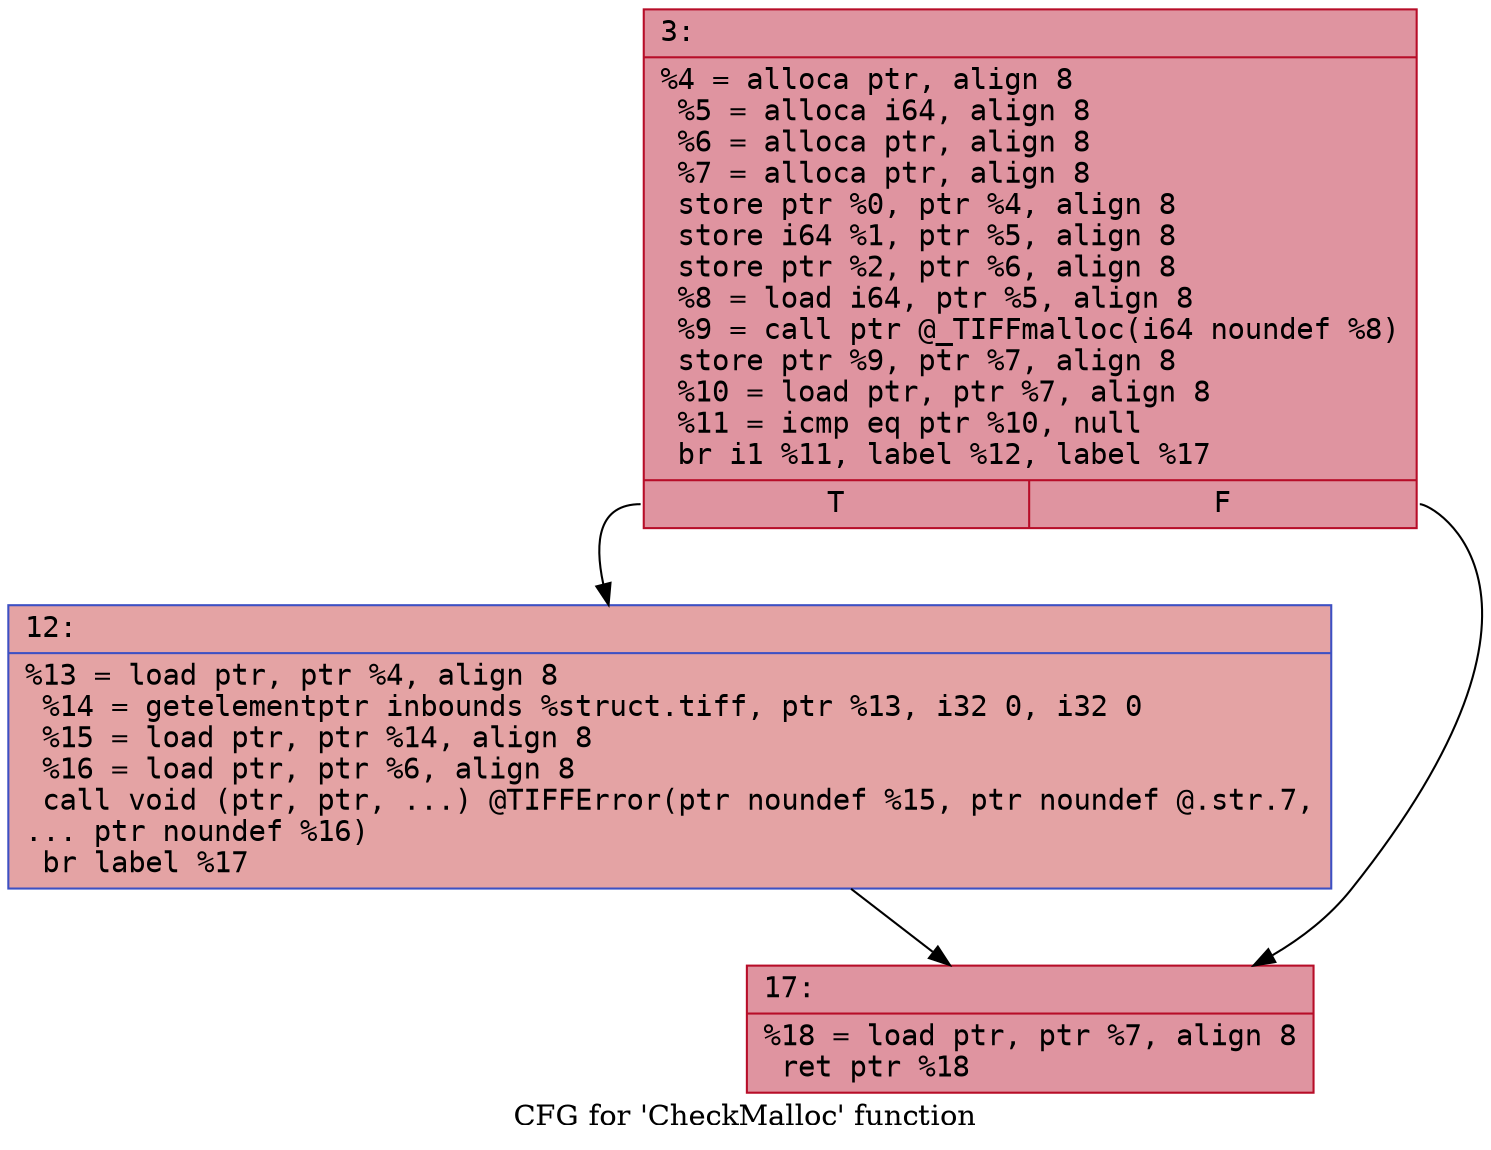 digraph "CFG for 'CheckMalloc' function" {
	label="CFG for 'CheckMalloc' function";

	Node0x6000030477f0 [shape=record,color="#b70d28ff", style=filled, fillcolor="#b70d2870" fontname="Courier",label="{3:\l|  %4 = alloca ptr, align 8\l  %5 = alloca i64, align 8\l  %6 = alloca ptr, align 8\l  %7 = alloca ptr, align 8\l  store ptr %0, ptr %4, align 8\l  store i64 %1, ptr %5, align 8\l  store ptr %2, ptr %6, align 8\l  %8 = load i64, ptr %5, align 8\l  %9 = call ptr @_TIFFmalloc(i64 noundef %8)\l  store ptr %9, ptr %7, align 8\l  %10 = load ptr, ptr %7, align 8\l  %11 = icmp eq ptr %10, null\l  br i1 %11, label %12, label %17\l|{<s0>T|<s1>F}}"];
	Node0x6000030477f0:s0 -> Node0x600003047890[tooltip="3 -> 12\nProbability 37.50%" ];
	Node0x6000030477f0:s1 -> Node0x6000030478e0[tooltip="3 -> 17\nProbability 62.50%" ];
	Node0x600003047890 [shape=record,color="#3d50c3ff", style=filled, fillcolor="#c32e3170" fontname="Courier",label="{12:\l|  %13 = load ptr, ptr %4, align 8\l  %14 = getelementptr inbounds %struct.tiff, ptr %13, i32 0, i32 0\l  %15 = load ptr, ptr %14, align 8\l  %16 = load ptr, ptr %6, align 8\l  call void (ptr, ptr, ...) @TIFFError(ptr noundef %15, ptr noundef @.str.7,\l... ptr noundef %16)\l  br label %17\l}"];
	Node0x600003047890 -> Node0x6000030478e0[tooltip="12 -> 17\nProbability 100.00%" ];
	Node0x6000030478e0 [shape=record,color="#b70d28ff", style=filled, fillcolor="#b70d2870" fontname="Courier",label="{17:\l|  %18 = load ptr, ptr %7, align 8\l  ret ptr %18\l}"];
}
